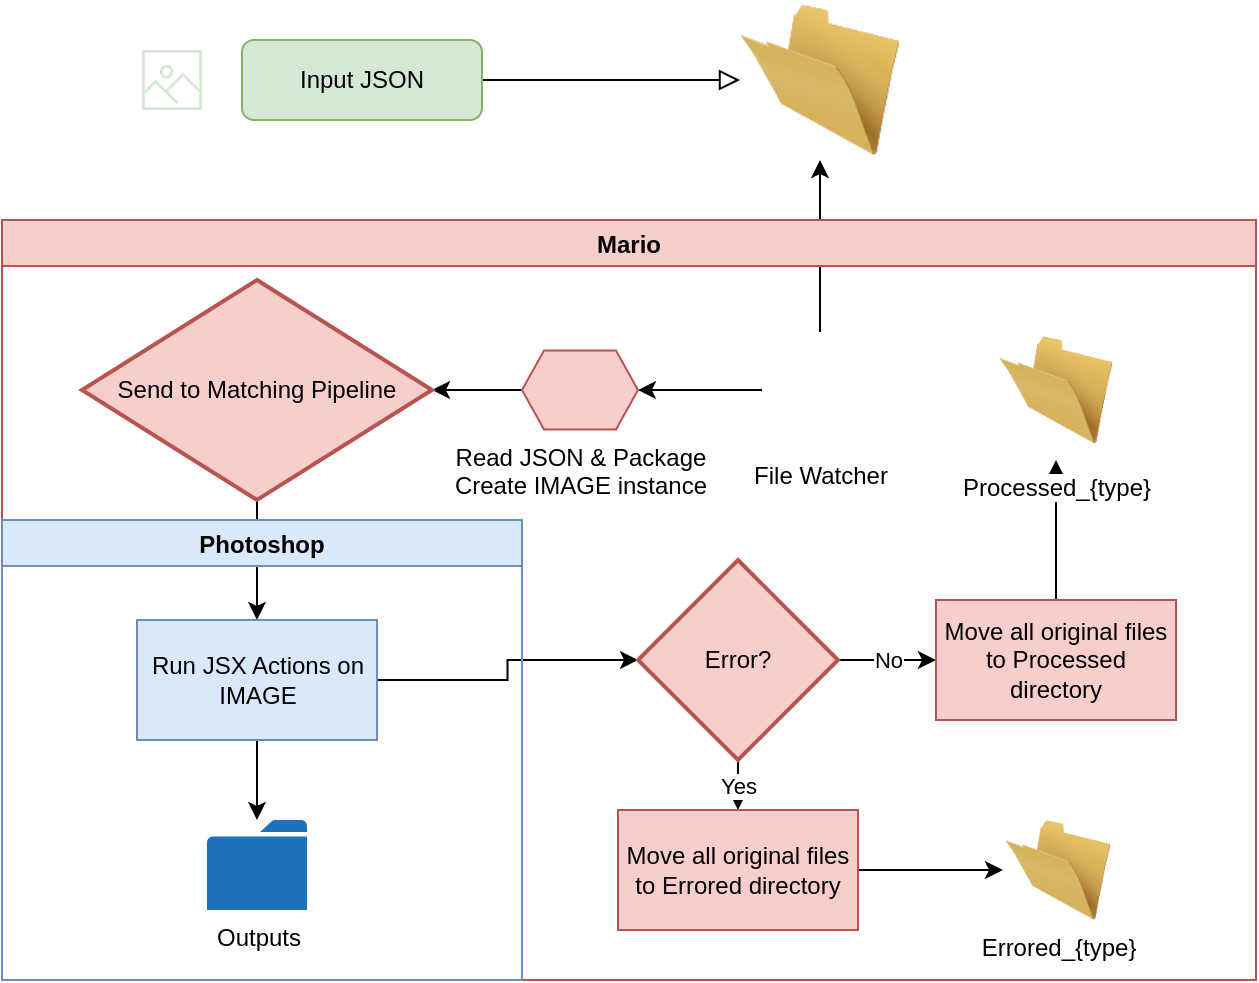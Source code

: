 <mxfile version="12.6.8" type="device"><diagram id="C5RBs43oDa-KdzZeNtuy" name="Page-1"><mxGraphModel dx="1305" dy="592" grid="1" gridSize="10" guides="1" tooltips="1" connect="1" arrows="1" fold="1" page="1" pageScale="1" pageWidth="827" pageHeight="1169" math="0" shadow="0"><root><mxCell id="WIyWlLk6GJQsqaUBKTNV-0"/><mxCell id="WIyWlLk6GJQsqaUBKTNV-1" parent="WIyWlLk6GJQsqaUBKTNV-0"/><mxCell id="WIyWlLk6GJQsqaUBKTNV-2" value="" style="rounded=0;html=1;jettySize=auto;orthogonalLoop=1;fontSize=11;endArrow=block;endFill=0;endSize=8;strokeWidth=1;shadow=0;labelBackgroundColor=none;edgeStyle=orthogonalEdgeStyle;entryX=0;entryY=0.5;entryDx=0;entryDy=0;" parent="WIyWlLk6GJQsqaUBKTNV-1" source="WIyWlLk6GJQsqaUBKTNV-3" target="B9l8PpWG-eFMJfD_8feA-0" edge="1"><mxGeometry relative="1" as="geometry"/></mxCell><mxCell id="WIyWlLk6GJQsqaUBKTNV-3" value="Input JSON" style="rounded=1;whiteSpace=wrap;html=1;fontSize=12;glass=0;strokeWidth=1;shadow=0;fillColor=#d5e8d4;strokeColor=#82b366;" parent="WIyWlLk6GJQsqaUBKTNV-1" vertex="1"><mxGeometry x="220" y="40" width="120" height="40" as="geometry"/></mxCell><mxCell id="B9l8PpWG-eFMJfD_8feA-0" value="" style="image;html=1;labelBackgroundColor=#ffffff;image=img/lib/clip_art/general/Empty_Folder_128x128.png" vertex="1" parent="WIyWlLk6GJQsqaUBKTNV-1"><mxGeometry x="469" y="20" width="80" height="80" as="geometry"/></mxCell><mxCell id="B9l8PpWG-eFMJfD_8feA-4" value="" style="edgeStyle=orthogonalEdgeStyle;rounded=0;orthogonalLoop=1;jettySize=auto;html=1;" edge="1" parent="WIyWlLk6GJQsqaUBKTNV-1" source="B9l8PpWG-eFMJfD_8feA-2" target="B9l8PpWG-eFMJfD_8feA-0"><mxGeometry relative="1" as="geometry"/></mxCell><mxCell id="B9l8PpWG-eFMJfD_8feA-5" value="" style="outlineConnect=0;fillColor=#d5e8d4;strokeColor=#82b366;dashed=0;verticalLabelPosition=bottom;verticalAlign=top;align=center;html=1;fontSize=12;fontStyle=0;aspect=fixed;pointerEvents=1;shape=mxgraph.aws4.container_registry_image;" vertex="1" parent="WIyWlLk6GJQsqaUBKTNV-1"><mxGeometry x="170" y="45" width="30" height="30" as="geometry"/></mxCell><mxCell id="B9l8PpWG-eFMJfD_8feA-6" value="Mario" style="swimlane;fillColor=#f8cecc;strokeColor=#b85450;gradientColor=none;swimlaneFillColor=none;" vertex="1" parent="WIyWlLk6GJQsqaUBKTNV-1"><mxGeometry x="100" y="130" width="627" height="380" as="geometry"/></mxCell><mxCell id="B9l8PpWG-eFMJfD_8feA-8" value="" style="edgeStyle=orthogonalEdgeStyle;rounded=0;orthogonalLoop=1;jettySize=auto;html=1;" edge="1" parent="B9l8PpWG-eFMJfD_8feA-6" source="B9l8PpWG-eFMJfD_8feA-2" target="B9l8PpWG-eFMJfD_8feA-7"><mxGeometry relative="1" as="geometry"/></mxCell><mxCell id="B9l8PpWG-eFMJfD_8feA-2" value="File Watcher" style="shape=image;html=1;verticalAlign=top;verticalLabelPosition=bottom;labelBackgroundColor=#ffffff;imageAspect=0;aspect=fixed;image=https://cdn2.iconfinder.com/data/icons/pittogrammi/142/61-128.png;imageBackground=#ffffff;" vertex="1" parent="B9l8PpWG-eFMJfD_8feA-6"><mxGeometry x="380" y="56" width="58" height="58" as="geometry"/></mxCell><mxCell id="B9l8PpWG-eFMJfD_8feA-10" value="" style="edgeStyle=orthogonalEdgeStyle;rounded=0;orthogonalLoop=1;jettySize=auto;html=1;" edge="1" parent="B9l8PpWG-eFMJfD_8feA-6" source="B9l8PpWG-eFMJfD_8feA-7" target="B9l8PpWG-eFMJfD_8feA-9"><mxGeometry relative="1" as="geometry"/></mxCell><mxCell id="B9l8PpWG-eFMJfD_8feA-7" value="Read JSON &amp;amp; Package&lt;br&gt;Create IMAGE instance" style="verticalLabelPosition=bottom;verticalAlign=top;html=1;shape=hexagon;perimeter=hexagonPerimeter2;arcSize=6;size=0.19;fillColor=#f8cecc;strokeColor=#b85450;" vertex="1" parent="B9l8PpWG-eFMJfD_8feA-6"><mxGeometry x="260" y="65.25" width="58" height="39.5" as="geometry"/></mxCell><mxCell id="B9l8PpWG-eFMJfD_8feA-13" value="" style="edgeStyle=orthogonalEdgeStyle;rounded=0;orthogonalLoop=1;jettySize=auto;html=1;" edge="1" parent="B9l8PpWG-eFMJfD_8feA-6" source="B9l8PpWG-eFMJfD_8feA-9" target="B9l8PpWG-eFMJfD_8feA-11"><mxGeometry relative="1" as="geometry"/></mxCell><mxCell id="B9l8PpWG-eFMJfD_8feA-9" value="Send to Matching Pipeline" style="strokeWidth=2;html=1;shape=mxgraph.flowchart.decision;whiteSpace=wrap;fillColor=#f8cecc;strokeColor=#b85450;" vertex="1" parent="B9l8PpWG-eFMJfD_8feA-6"><mxGeometry x="40" y="30" width="175" height="110" as="geometry"/></mxCell><mxCell id="B9l8PpWG-eFMJfD_8feA-15" value="" style="edgeStyle=orthogonalEdgeStyle;rounded=0;orthogonalLoop=1;jettySize=auto;html=1;" edge="1" parent="B9l8PpWG-eFMJfD_8feA-6" source="B9l8PpWG-eFMJfD_8feA-11" target="B9l8PpWG-eFMJfD_8feA-14"><mxGeometry relative="1" as="geometry"/></mxCell><mxCell id="B9l8PpWG-eFMJfD_8feA-19" value="Yes" style="edgeStyle=orthogonalEdgeStyle;rounded=0;orthogonalLoop=1;jettySize=auto;html=1;exitX=0.5;exitY=1;exitDx=0;exitDy=0;exitPerimeter=0;entryX=0.5;entryY=0;entryDx=0;entryDy=0;" edge="1" parent="B9l8PpWG-eFMJfD_8feA-6" source="B9l8PpWG-eFMJfD_8feA-14" target="B9l8PpWG-eFMJfD_8feA-17"><mxGeometry relative="1" as="geometry"/></mxCell><mxCell id="B9l8PpWG-eFMJfD_8feA-21" value="No" style="edgeStyle=orthogonalEdgeStyle;rounded=0;orthogonalLoop=1;jettySize=auto;html=1;" edge="1" parent="B9l8PpWG-eFMJfD_8feA-6" source="B9l8PpWG-eFMJfD_8feA-14" target="B9l8PpWG-eFMJfD_8feA-20"><mxGeometry relative="1" as="geometry"/></mxCell><mxCell id="B9l8PpWG-eFMJfD_8feA-14" value="Error?" style="strokeWidth=2;html=1;shape=mxgraph.flowchart.decision;whiteSpace=wrap;fillColor=#f8cecc;strokeColor=#b85450;" vertex="1" parent="B9l8PpWG-eFMJfD_8feA-6"><mxGeometry x="318" y="170" width="100" height="100" as="geometry"/></mxCell><mxCell id="B9l8PpWG-eFMJfD_8feA-16" value="Errored_{type}" style="image;html=1;labelBackgroundColor=#ffffff;image=img/lib/clip_art/general/Empty_Folder_128x128.png;gradientColor=none;" vertex="1" parent="B9l8PpWG-eFMJfD_8feA-6"><mxGeometry x="500.5" y="300" width="55" height="50" as="geometry"/></mxCell><mxCell id="B9l8PpWG-eFMJfD_8feA-18" value="" style="edgeStyle=orthogonalEdgeStyle;rounded=0;orthogonalLoop=1;jettySize=auto;html=1;" edge="1" parent="B9l8PpWG-eFMJfD_8feA-6" source="B9l8PpWG-eFMJfD_8feA-17" target="B9l8PpWG-eFMJfD_8feA-16"><mxGeometry relative="1" as="geometry"/></mxCell><mxCell id="B9l8PpWG-eFMJfD_8feA-17" value="Move all original files to Errored directory" style="rounded=0;whiteSpace=wrap;html=1;fillColor=#f8cecc;strokeColor=#b85450;" vertex="1" parent="B9l8PpWG-eFMJfD_8feA-6"><mxGeometry x="308" y="295" width="120" height="60" as="geometry"/></mxCell><mxCell id="B9l8PpWG-eFMJfD_8feA-24" value="" style="edgeStyle=orthogonalEdgeStyle;rounded=0;orthogonalLoop=1;jettySize=auto;html=1;" edge="1" parent="B9l8PpWG-eFMJfD_8feA-6" source="B9l8PpWG-eFMJfD_8feA-20" target="B9l8PpWG-eFMJfD_8feA-23"><mxGeometry relative="1" as="geometry"/></mxCell><mxCell id="B9l8PpWG-eFMJfD_8feA-20" value="Move all original files to Processed directory" style="rounded=0;whiteSpace=wrap;html=1;fillColor=#f8cecc;strokeColor=#b85450;" vertex="1" parent="B9l8PpWG-eFMJfD_8feA-6"><mxGeometry x="467" y="190" width="120" height="60" as="geometry"/></mxCell><mxCell id="B9l8PpWG-eFMJfD_8feA-23" value="Processed_{type}" style="image;html=1;labelBackgroundColor=#ffffff;image=img/lib/clip_art/general/Empty_Folder_128x128.png;gradientColor=none;" vertex="1" parent="B9l8PpWG-eFMJfD_8feA-6"><mxGeometry x="498.5" y="50" width="57" height="70" as="geometry"/></mxCell><mxCell id="B9l8PpWG-eFMJfD_8feA-25" value="Photoshop" style="swimlane;fillColor=#dae8fc;strokeColor=#6c8ebf;" vertex="1" parent="B9l8PpWG-eFMJfD_8feA-6"><mxGeometry y="150" width="260" height="230" as="geometry"/></mxCell><mxCell id="B9l8PpWG-eFMJfD_8feA-38" value="" style="edgeStyle=orthogonalEdgeStyle;rounded=0;orthogonalLoop=1;jettySize=auto;html=1;fontColor=#40FF59;" edge="1" parent="B9l8PpWG-eFMJfD_8feA-25" source="B9l8PpWG-eFMJfD_8feA-11" target="B9l8PpWG-eFMJfD_8feA-32"><mxGeometry relative="1" as="geometry"/></mxCell><mxCell id="B9l8PpWG-eFMJfD_8feA-11" value="Run JSX Actions on IMAGE" style="rounded=0;whiteSpace=wrap;html=1;fillColor=#dae8fc;strokeColor=#6c8ebf;" vertex="1" parent="B9l8PpWG-eFMJfD_8feA-25"><mxGeometry x="67.5" y="50" width="120" height="60" as="geometry"/></mxCell><mxCell id="B9l8PpWG-eFMJfD_8feA-32" value="&lt;font color=&quot;#000000&quot;&gt;Outputs&lt;/font&gt;" style="pointerEvents=1;shadow=0;dashed=0;html=1;strokeColor=none;labelPosition=center;verticalLabelPosition=bottom;verticalAlign=top;outlineConnect=0;align=center;shape=mxgraph.office.concepts.folder;fillColor=#2072B8;fontColor=#40FF59;" vertex="1" parent="B9l8PpWG-eFMJfD_8feA-25"><mxGeometry x="102.5" y="150" width="50" height="45" as="geometry"/></mxCell></root></mxGraphModel></diagram></mxfile>